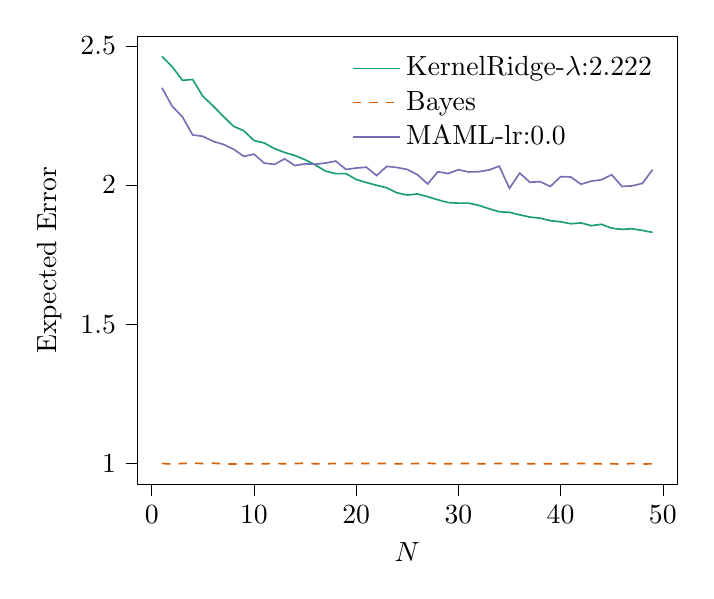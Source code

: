 % This file was created with tikzplotlib v0.10.1.
\begin{tikzpicture}

\definecolor{chocolate217952}{RGB}{217,95,2}
\definecolor{darkcyan27158119}{RGB}{27,158,119}
\definecolor{darkgray176}{RGB}{176,176,176}
\definecolor{deeppink23141138}{RGB}{231,41,138}
\definecolor{lightslategray117112179}{RGB}{117,112,179}

\begin{axis}[
legend cell align={left},
legend style={fill opacity=0.8, draw opacity=1, text opacity=1, draw=none},
tick align=outside,
tick pos=left,
x grid style={darkgray176},
xlabel={\(\displaystyle N\)},
xmin=-1.4, xmax=51.4,
xtick style={color=black},
y grid style={darkgray176},
ylabel={Expected Error},
ymin=0.925, ymax=2.535,
ytick style={color=black}
]
\addplot [semithick, darkcyan27158119]
table {%
1 2.462
2 2.425
3 2.376
4 2.379
5 2.319
6 2.284
7 2.247
8 2.211
9 2.195
10 2.16
11 2.151
12 2.131
13 2.117
14 2.106
15 2.091
16 2.072
17 2.05
18 2.041
19 2.041
20 2.02
21 2.009
22 1.999
23 1.99
24 1.972
25 1.964
26 1.968
27 1.958
28 1.947
29 1.937
30 1.935
31 1.935
32 1.927
33 1.915
34 1.904
35 1.902
36 1.893
37 1.885
38 1.881
39 1.872
40 1.868
41 1.861
42 1.864
43 1.854
44 1.859
45 1.845
46 1.841
47 1.843
48 1.837
49 1.83
};
\addlegendentry{KernelRidge-$\lambda$:2.222}
\addplot [semithick, chocolate217952, dashed]
table {%
1 1.0
2 0.998
3 1.0
4 1.001
5 1.0
6 1.001
7 0.999
8 0.998
9 0.999
10 0.999
11 0.999
12 1.0
13 0.999
14 1.0
15 1.001
16 0.999
17 0.999
18 1.0
19 1.0
20 1.0
21 1.0
22 1.0
23 1.0
24 0.999
25 0.999
26 1.0
27 1.001
28 0.999
29 0.999
30 1.0
31 1.0
32 0.999
33 0.999
34 1.0
35 0.999
36 0.999
37 0.999
38 0.999
39 0.999
40 0.999
41 0.999
42 1.0
43 0.999
44 0.999
45 0.999
46 0.998
47 1.0
48 0.998
49 0.999
};
\addlegendentry{Bayes}
\addplot [semithick, lightslategray117112179]
table {%
1 2.349
2 2.283
3 2.245
4 2.18
5 2.175
6 2.157
7 2.146
8 2.129
9 2.103
10 2.111
11 2.079
12 2.074
13 2.094
14 2.07
15 2.076
16 2.075
17 2.079
18 2.086
19 2.056
20 2.061
21 2.064
22 2.034
23 2.067
24 2.063
25 2.056
26 2.037
27 2.004
28 2.048
29 2.041
30 2.055
31 2.047
32 2.048
33 2.054
34 2.068
35 1.988
36 2.043
37 2.01
38 2.012
39 1.995
40 2.03
41 2.029
42 2.003
43 2.014
44 2.019
45 2.037
46 1.995
47 1.997
48 2.006
49 2.055
};
\addlegendentry{MAML-lr:0.0}

\end{axis}

\end{tikzpicture}
